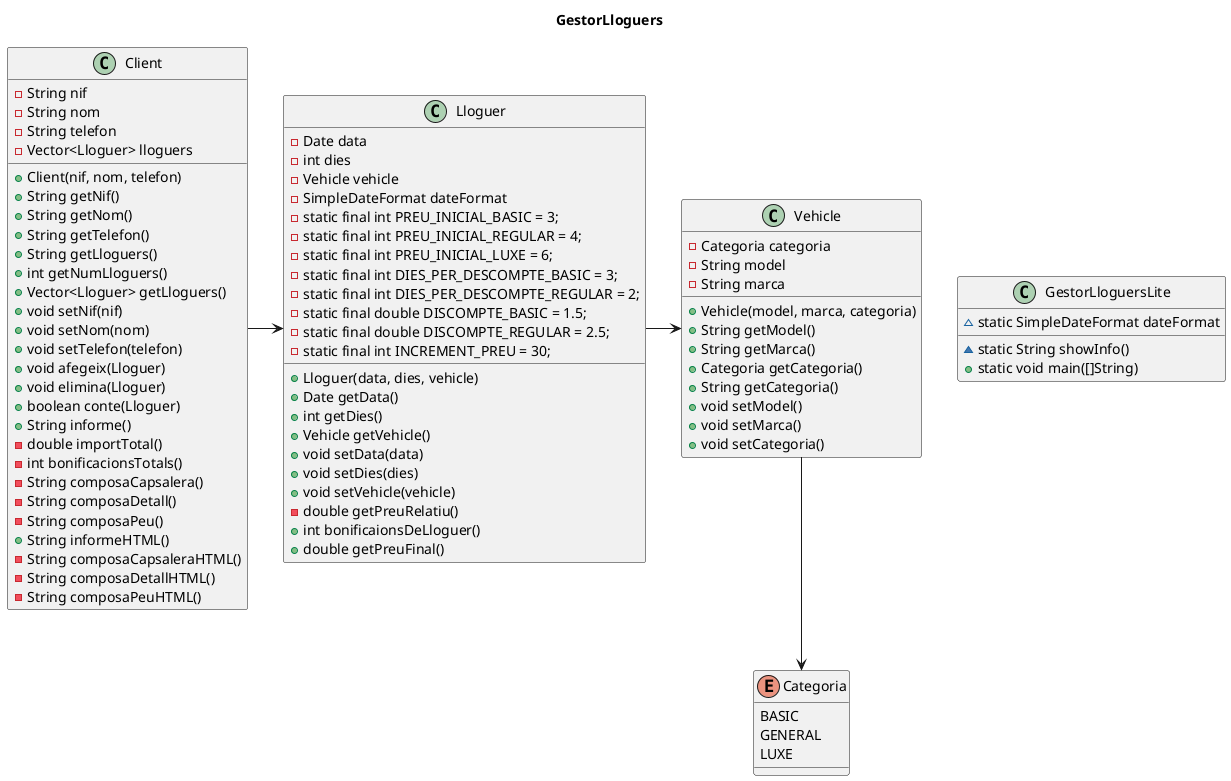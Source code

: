 @startuml

title GestorLloguers

class Client{
    - String nif
    - String nom
    - String telefon
    - Vector<Lloguer> lloguers
    + Client(nif, nom, telefon)
    + String getNif()
    + String getNom()
    + String getTelefon()
    + String getLloguers()
    + int getNumLloguers()
    + Vector<Lloguer> getLloguers()
    + void setNif(nif)
    + void setNom(nom)
    + void setTelefon(telefon)
    + void afegeix(Lloguer)
    + void elimina(Lloguer)
    + boolean conte(Lloguer)
    + String informe()
    - double importTotal()
    - int bonificacionsTotals()
    - String composaCapsalera()
    - String composaDetall()
    - String composaPeu()
    + String informeHTML()
    - String composaCapsaleraHTML()
    - String composaDetallHTML()
    - String composaPeuHTML()
}
class Vehicle{
    - Categoria categoria
    - String model
    - String marca
    + Vehicle(model, marca, categoria)
    + String getModel()
    + String getMarca()
    + Categoria getCategoria()
    + String getCategoria()
    + void setModel()
    + void setMarca()
    + void setCategoria()
}
class Lloguer{
    - Date data
    - int dies
    - Vehicle vehicle
    - SimpleDateFormat dateFormat
    - static final int PREU_INICIAL_BASIC = 3;
    - static final int PREU_INICIAL_REGULAR = 4;
    - static final int PREU_INICIAL_LUXE = 6;
    - static final int DIES_PER_DESCOMPTE_BASIC = 3;
    - static final int DIES_PER_DESCOMPTE_REGULAR = 2;
    - static final double DISCOMPTE_BASIC = 1.5;
    - static final double DISCOMPTE_REGULAR = 2.5;
    - static final int INCREMENT_PREU = 30;
    + Lloguer(data, dies, vehicle)
    + Date getData()
    + int getDies()
    + Vehicle getVehicle()
    + void setData(data)
    + void setDies(dies)
    + void setVehicle(vehicle)
    - double getPreuRelatiu()
    + int bonificaionsDeLloguer()
    + double getPreuFinal()
}
class GestorLloguersLite{
    ~ static SimpleDateFormat dateFormat
    ~ static String showInfo()
    + static void main([]String)
}
enum Categoria {
    BASIC
    GENERAL
    LUXE
}

Client -> Lloguer
Lloguer -> Vehicle
Vehicle --> Categoria

@enduml